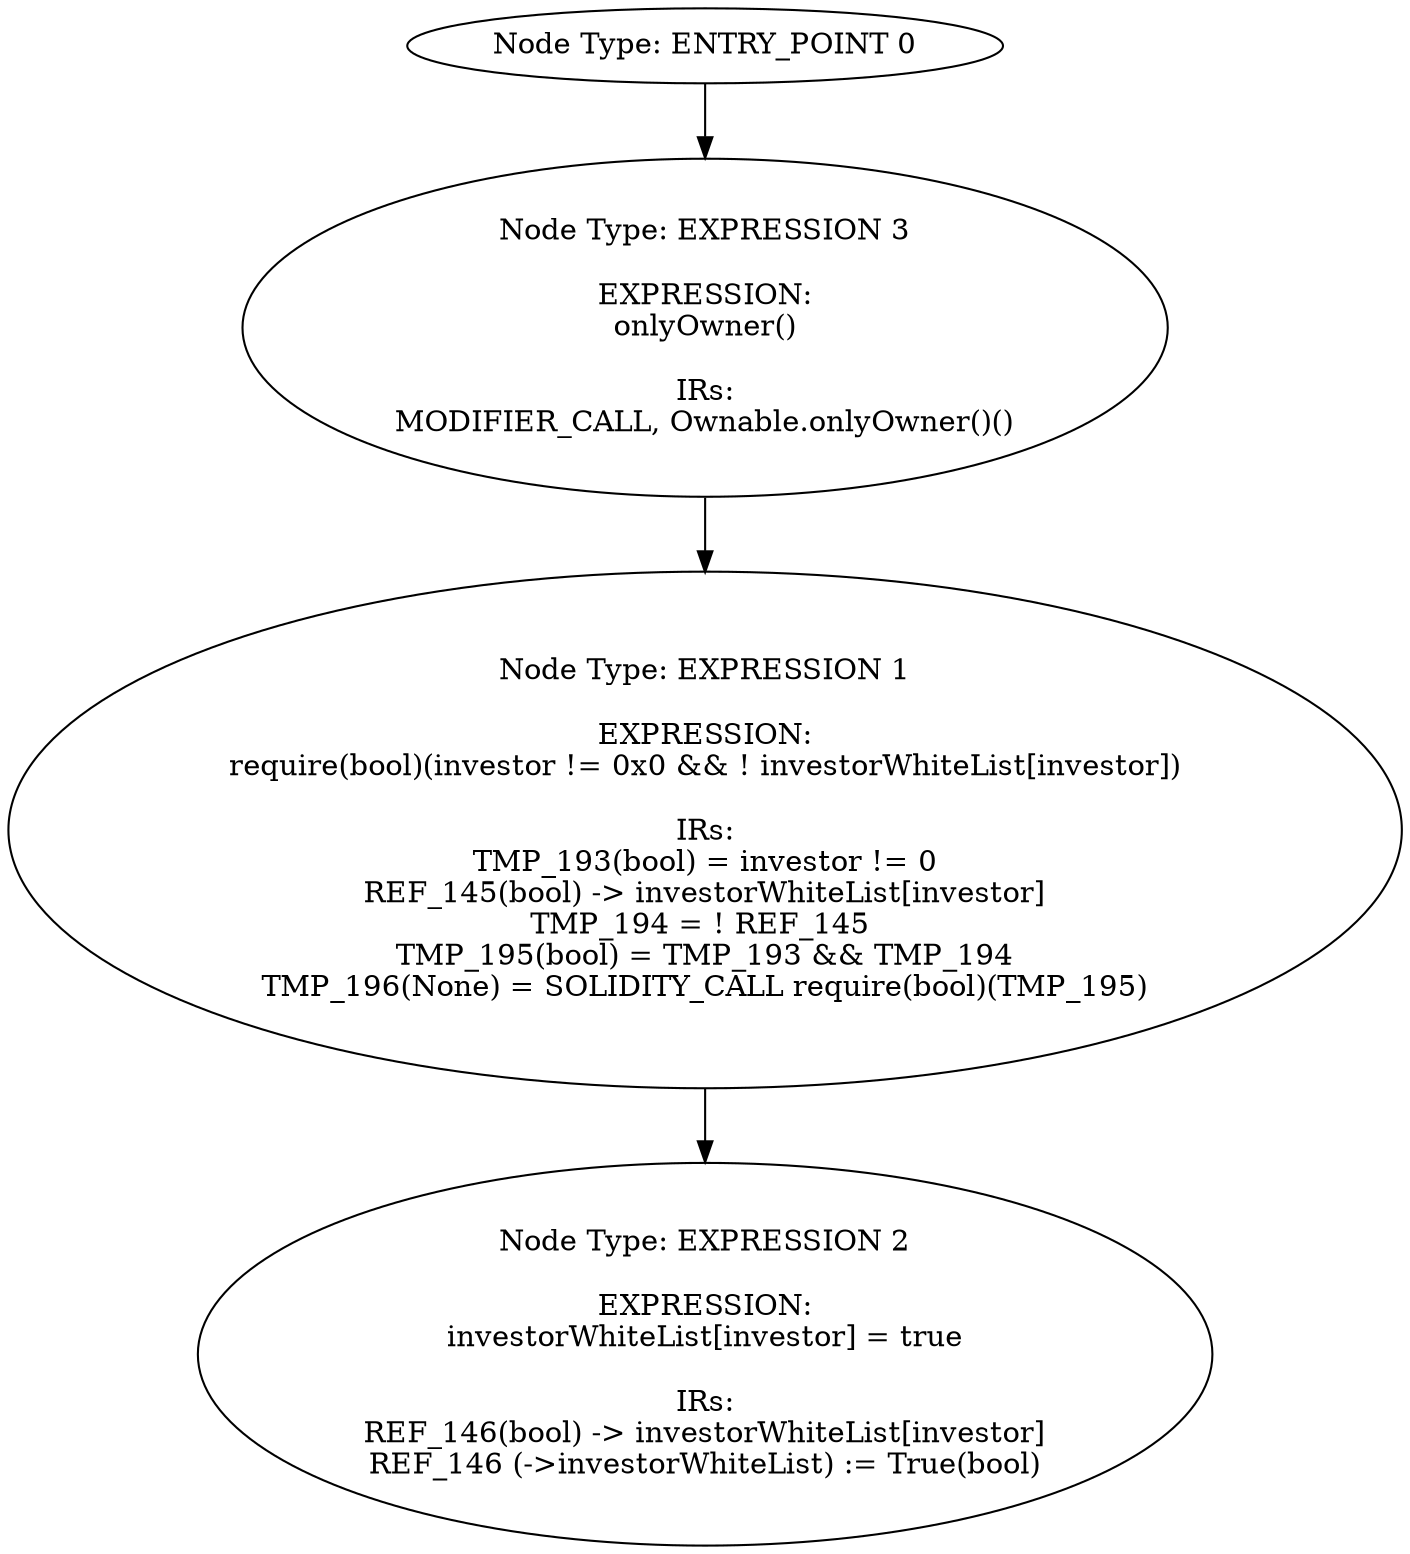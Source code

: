 digraph{
0[label="Node Type: ENTRY_POINT 0
"];
0->3;
1[label="Node Type: EXPRESSION 1

EXPRESSION:
require(bool)(investor != 0x0 && ! investorWhiteList[investor])

IRs:
TMP_193(bool) = investor != 0
REF_145(bool) -> investorWhiteList[investor]
TMP_194 = ! REF_145 
TMP_195(bool) = TMP_193 && TMP_194
TMP_196(None) = SOLIDITY_CALL require(bool)(TMP_195)"];
1->2;
2[label="Node Type: EXPRESSION 2

EXPRESSION:
investorWhiteList[investor] = true

IRs:
REF_146(bool) -> investorWhiteList[investor]
REF_146 (->investorWhiteList) := True(bool)"];
3[label="Node Type: EXPRESSION 3

EXPRESSION:
onlyOwner()

IRs:
MODIFIER_CALL, Ownable.onlyOwner()()"];
3->1;
}

